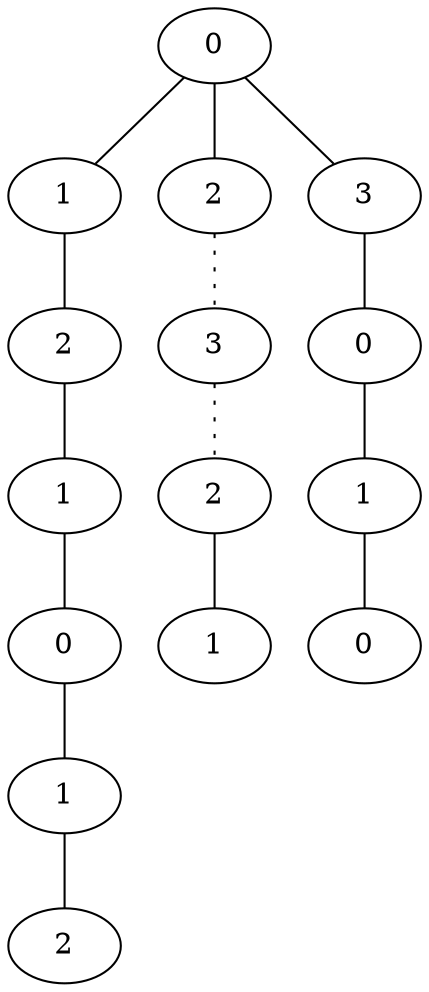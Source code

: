 graph {
a0[label=0];
a1[label=1];
a2[label=2];
a3[label=1];
a4[label=0];
a5[label=1];
a6[label=2];
a7[label=2];
a8[label=3];
a9[label=2];
a10[label=1];
a11[label=3];
a12[label=0];
a13[label=1];
a14[label=0];
a0 -- a1;
a0 -- a7;
a0 -- a11;
a1 -- a2;
a2 -- a3;
a3 -- a4;
a4 -- a5;
a5 -- a6;
a7 -- a8 [style=dotted];
a8 -- a9 [style=dotted];
a9 -- a10;
a11 -- a12;
a12 -- a13;
a13 -- a14;
}
